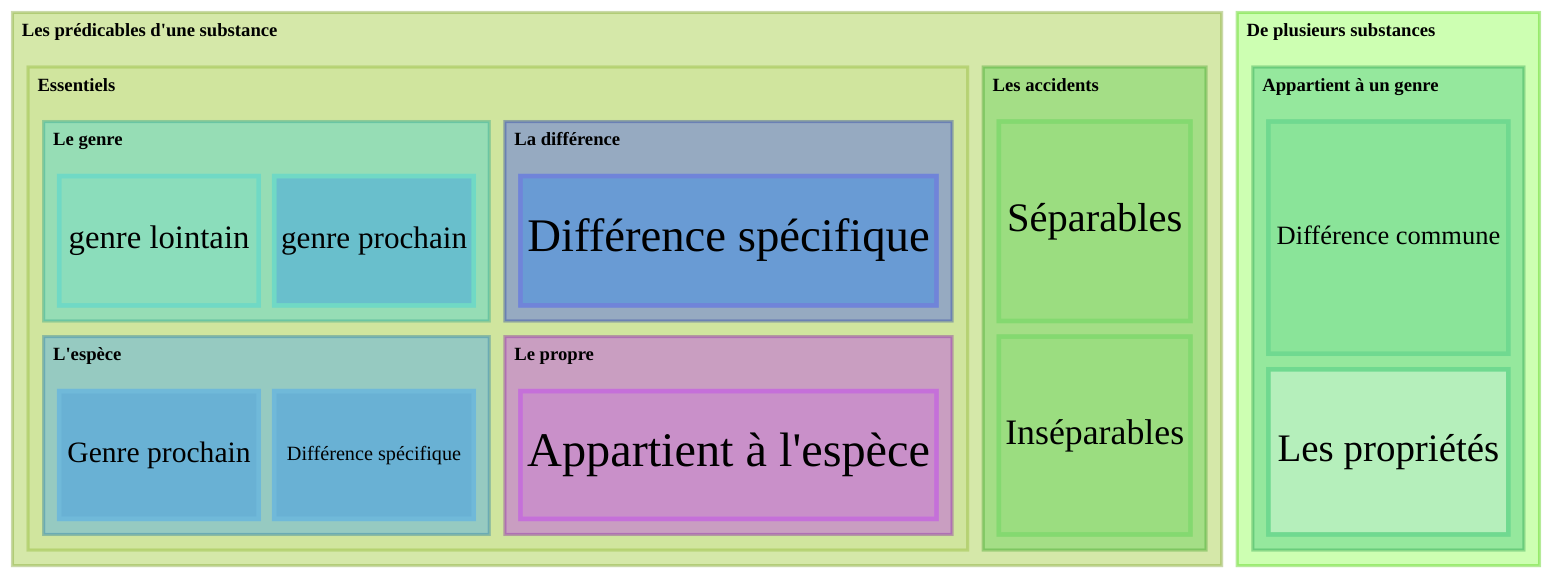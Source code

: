 ---
config:
  theme: forest
  themeVariables:
    fontFamily: verdana
  treemap:
    showValues: false
---
treemap-beta
"Les prédicables d'une substance"
  "Essentiels"
   "Le genre"
    "genre lointain":20
    "genre prochain":20:::important
   "L'espèce"
    "Genre prochain":20:::important
    "Différence spécifique":20:::important
   "La différence"
    "Différence spécifique":40:::important
   "Le propre"
    "Appartient à l'espèce":40
  "Les accidents"
    "Séparables":20
    "Inséparables":20
"De plusieurs substances"
  "Appartient à un genre"
    "Différence commune":30
    "Les propriétés":22:::dis
classDef important fill:#07F
classDef dis fill:#FFF